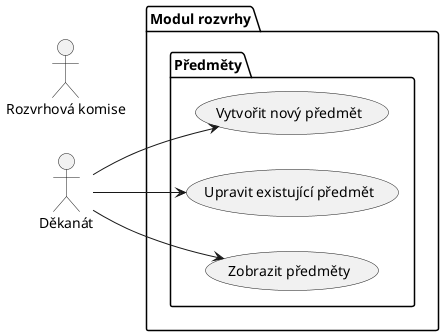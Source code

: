 @startuml Děkanát
left to right direction

'======== Actors ========
actor Děkanát
actor "Rozvrhová komise" as RK

'======== Use Cases ========
package "Modul rozvrhy" {
  Package Předměty {
    usecase "Vytvořit nový předmět" as UCP1
    usecase "Upravit existující předmět" as UCP2
    usecase "Smazat existující předmět" as UCP3
    usecase "Zobrazit předměty" as UCP3
  }

'======== Use case links ========
Děkanát --> UCP1
Děkanát --> UCP2
Děkanát --> UCP3

}